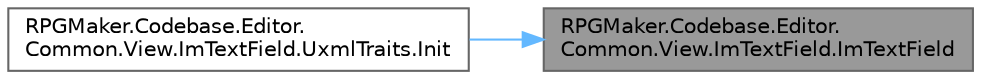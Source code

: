 digraph "RPGMaker.Codebase.Editor.Common.View.ImTextField.ImTextField"
{
 // LATEX_PDF_SIZE
  bgcolor="transparent";
  edge [fontname=Helvetica,fontsize=10,labelfontname=Helvetica,labelfontsize=10];
  node [fontname=Helvetica,fontsize=10,shape=box,height=0.2,width=0.4];
  rankdir="RL";
  Node1 [id="Node000001",label="RPGMaker.Codebase.Editor.\lCommon.View.ImTextField.ImTextField",height=0.2,width=0.4,color="gray40", fillcolor="grey60", style="filled", fontcolor="black",tooltip="コンストラクタ。"];
  Node1 -> Node2 [id="edge1_Node000001_Node000002",dir="back",color="steelblue1",style="solid",tooltip=" "];
  Node2 [id="Node000002",label="RPGMaker.Codebase.Editor.\lCommon.View.ImTextField.UxmlTraits.Init",height=0.2,width=0.4,color="grey40", fillcolor="white", style="filled",URL="$d3/dd2/class_r_p_g_maker_1_1_codebase_1_1_editor_1_1_common_1_1_view_1_1_im_text_field_1_1_uxml_traits.html#a0c1560f2c80393bf9383b595f7b96bd4",tooltip=" "];
}
